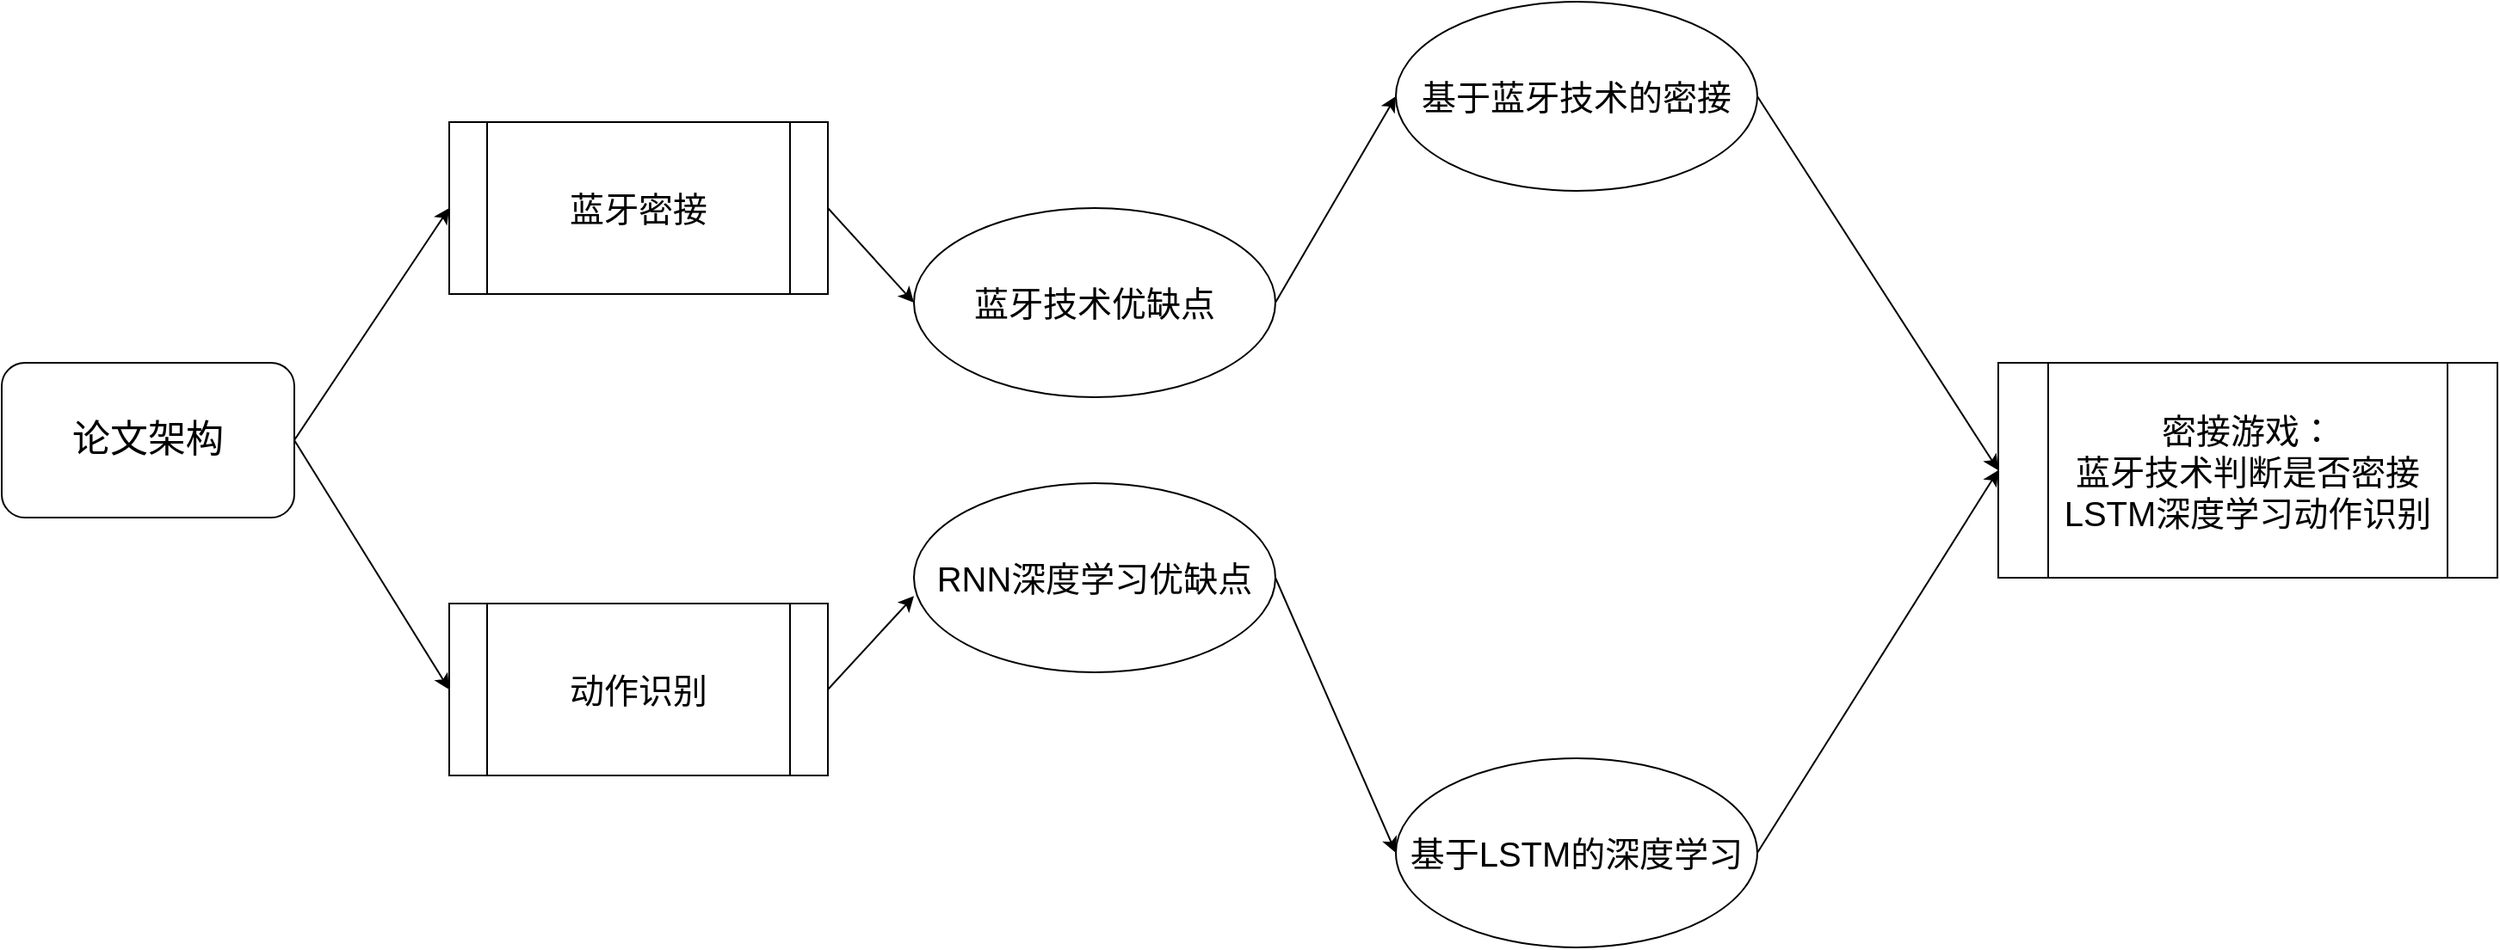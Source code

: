 <mxfile version="13.9.9" type="github">
  <diagram id="L_JhOVF2J9dcczpxeFNC" name="Page-1">
    <mxGraphModel dx="1573" dy="1020" grid="1" gridSize="10" guides="1" tooltips="1" connect="1" arrows="1" fold="1" page="1" pageScale="1" pageWidth="1600" pageHeight="900" math="0" shadow="0">
      <root>
        <mxCell id="0" />
        <mxCell id="1" parent="0" />
        <mxCell id="hF53dLe3txAoutBQHYvb-9" style="rounded=0;orthogonalLoop=1;jettySize=auto;html=1;exitX=1;exitY=0.5;exitDx=0;exitDy=0;entryX=0;entryY=0.5;entryDx=0;entryDy=0;" parent="1" source="hF53dLe3txAoutBQHYvb-4" target="hF53dLe3txAoutBQHYvb-6" edge="1">
          <mxGeometry relative="1" as="geometry" />
        </mxCell>
        <mxCell id="hF53dLe3txAoutBQHYvb-10" style="rounded=0;orthogonalLoop=1;jettySize=auto;html=1;exitX=1;exitY=0.5;exitDx=0;exitDy=0;entryX=0;entryY=0.5;entryDx=0;entryDy=0;" parent="1" source="hF53dLe3txAoutBQHYvb-4" target="hF53dLe3txAoutBQHYvb-8" edge="1">
          <mxGeometry relative="1" as="geometry" />
        </mxCell>
        <mxCell id="hF53dLe3txAoutBQHYvb-4" value="&lt;span style=&quot;font-size: 22px&quot;&gt;论文架构&lt;/span&gt;" style="rounded=1;whiteSpace=wrap;html=1;" parent="1" vertex="1">
          <mxGeometry x="50" y="350" width="170" height="90" as="geometry" />
        </mxCell>
        <mxCell id="hF53dLe3txAoutBQHYvb-13" style="edgeStyle=none;rounded=0;orthogonalLoop=1;jettySize=auto;html=1;exitX=1;exitY=0.5;exitDx=0;exitDy=0;entryX=0;entryY=0.5;entryDx=0;entryDy=0;" parent="1" source="hF53dLe3txAoutBQHYvb-6" target="hF53dLe3txAoutBQHYvb-11" edge="1">
          <mxGeometry relative="1" as="geometry" />
        </mxCell>
        <mxCell id="hF53dLe3txAoutBQHYvb-14" style="edgeStyle=none;rounded=0;orthogonalLoop=1;jettySize=auto;html=1;exitX=1;exitY=0.5;exitDx=0;exitDy=0;entryX=0;entryY=0.5;entryDx=0;entryDy=0;" parent="1" source="hF53dLe3txAoutBQHYvb-11" target="hF53dLe3txAoutBQHYvb-12" edge="1">
          <mxGeometry relative="1" as="geometry" />
        </mxCell>
        <mxCell id="hF53dLe3txAoutBQHYvb-6" value="&lt;font style=&quot;font-size: 20px&quot;&gt;蓝牙密接&lt;/font&gt;" style="shape=process;whiteSpace=wrap;html=1;backgroundOutline=1;" parent="1" vertex="1">
          <mxGeometry x="310" y="210" width="220" height="100" as="geometry" />
        </mxCell>
        <mxCell id="hF53dLe3txAoutBQHYvb-17" style="edgeStyle=none;rounded=0;orthogonalLoop=1;jettySize=auto;html=1;exitX=1;exitY=0.5;exitDx=0;exitDy=0;entryX=0;entryY=0.597;entryDx=0;entryDy=0;entryPerimeter=0;" parent="1" source="hF53dLe3txAoutBQHYvb-8" target="hF53dLe3txAoutBQHYvb-15" edge="1">
          <mxGeometry relative="1" as="geometry" />
        </mxCell>
        <mxCell id="hF53dLe3txAoutBQHYvb-18" style="edgeStyle=none;rounded=0;orthogonalLoop=1;jettySize=auto;html=1;exitX=1;exitY=0.5;exitDx=0;exitDy=0;entryX=0;entryY=0.5;entryDx=0;entryDy=0;" parent="1" source="hF53dLe3txAoutBQHYvb-15" target="hF53dLe3txAoutBQHYvb-16" edge="1">
          <mxGeometry relative="1" as="geometry" />
        </mxCell>
        <mxCell id="hF53dLe3txAoutBQHYvb-8" value="&lt;font style=&quot;font-size: 20px&quot;&gt;动作识别&lt;/font&gt;" style="shape=process;whiteSpace=wrap;html=1;backgroundOutline=1;" parent="1" vertex="1">
          <mxGeometry x="310" y="490" width="220" height="100" as="geometry" />
        </mxCell>
        <mxCell id="hF53dLe3txAoutBQHYvb-11" value="&lt;font style=&quot;font-size: 20px&quot;&gt;蓝牙技术优缺点&lt;/font&gt;" style="ellipse;whiteSpace=wrap;html=1;" parent="1" vertex="1">
          <mxGeometry x="580" y="260" width="210" height="110" as="geometry" />
        </mxCell>
        <mxCell id="hF53dLe3txAoutBQHYvb-21" style="edgeStyle=none;rounded=0;orthogonalLoop=1;jettySize=auto;html=1;exitX=1;exitY=0.5;exitDx=0;exitDy=0;entryX=0;entryY=0.5;entryDx=0;entryDy=0;" parent="1" source="hF53dLe3txAoutBQHYvb-12" target="hF53dLe3txAoutBQHYvb-20" edge="1">
          <mxGeometry relative="1" as="geometry">
            <mxPoint x="1180" y="370" as="targetPoint" />
          </mxGeometry>
        </mxCell>
        <mxCell id="hF53dLe3txAoutBQHYvb-12" value="&lt;font style=&quot;font-size: 20px&quot;&gt;基于蓝牙技术的密接&lt;/font&gt;" style="ellipse;whiteSpace=wrap;html=1;" parent="1" vertex="1">
          <mxGeometry x="860" y="140" width="210" height="110" as="geometry" />
        </mxCell>
        <mxCell id="hF53dLe3txAoutBQHYvb-15" value="&lt;span style=&quot;font-size: 20px&quot;&gt;RNN深度学习优缺点&lt;/span&gt;" style="ellipse;whiteSpace=wrap;html=1;" parent="1" vertex="1">
          <mxGeometry x="580" y="420" width="210" height="110" as="geometry" />
        </mxCell>
        <mxCell id="hF53dLe3txAoutBQHYvb-23" style="edgeStyle=none;rounded=0;orthogonalLoop=1;jettySize=auto;html=1;exitX=1;exitY=0.5;exitDx=0;exitDy=0;entryX=0;entryY=0.5;entryDx=0;entryDy=0;" parent="1" source="hF53dLe3txAoutBQHYvb-16" target="hF53dLe3txAoutBQHYvb-20" edge="1">
          <mxGeometry relative="1" as="geometry">
            <mxPoint x="1180" y="370" as="targetPoint" />
          </mxGeometry>
        </mxCell>
        <mxCell id="hF53dLe3txAoutBQHYvb-16" value="&lt;span style=&quot;font-size: 20px&quot;&gt;基于LSTM的深度学习&lt;br&gt;&lt;/span&gt;" style="ellipse;whiteSpace=wrap;html=1;" parent="1" vertex="1">
          <mxGeometry x="860" y="580" width="210" height="110" as="geometry" />
        </mxCell>
        <mxCell id="hF53dLe3txAoutBQHYvb-20" value="&lt;span style=&quot;font-size: 20px&quot;&gt;密接游戏：&lt;br&gt;蓝牙技术判断是否密接&lt;br&gt;LSTM深度学习动作识别&lt;br&gt;&lt;/span&gt;" style="shape=process;whiteSpace=wrap;html=1;backgroundOutline=1;" parent="1" vertex="1">
          <mxGeometry x="1210" y="350" width="290" height="125" as="geometry" />
        </mxCell>
      </root>
    </mxGraphModel>
  </diagram>
</mxfile>
